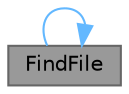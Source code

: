 digraph "FindFile"
{
 // LATEX_PDF_SIZE
  bgcolor="transparent";
  edge [fontname=Helvetica,fontsize=10,labelfontname=Helvetica,labelfontsize=10];
  node [fontname=Helvetica,fontsize=10,shape=box,height=0.2,width=0.4];
  rankdir="RL";
  Node1 [id="Node000001",label="FindFile",height=0.2,width=0.4,color="gray40", fillcolor="grey60", style="filled", fontcolor="black",tooltip="得到指定目录下所有的文件"];
  Node1 -> Node1 [id="edge1_Node000001_Node000001",dir="back",color="steelblue1",style="solid",tooltip=" "];
}
